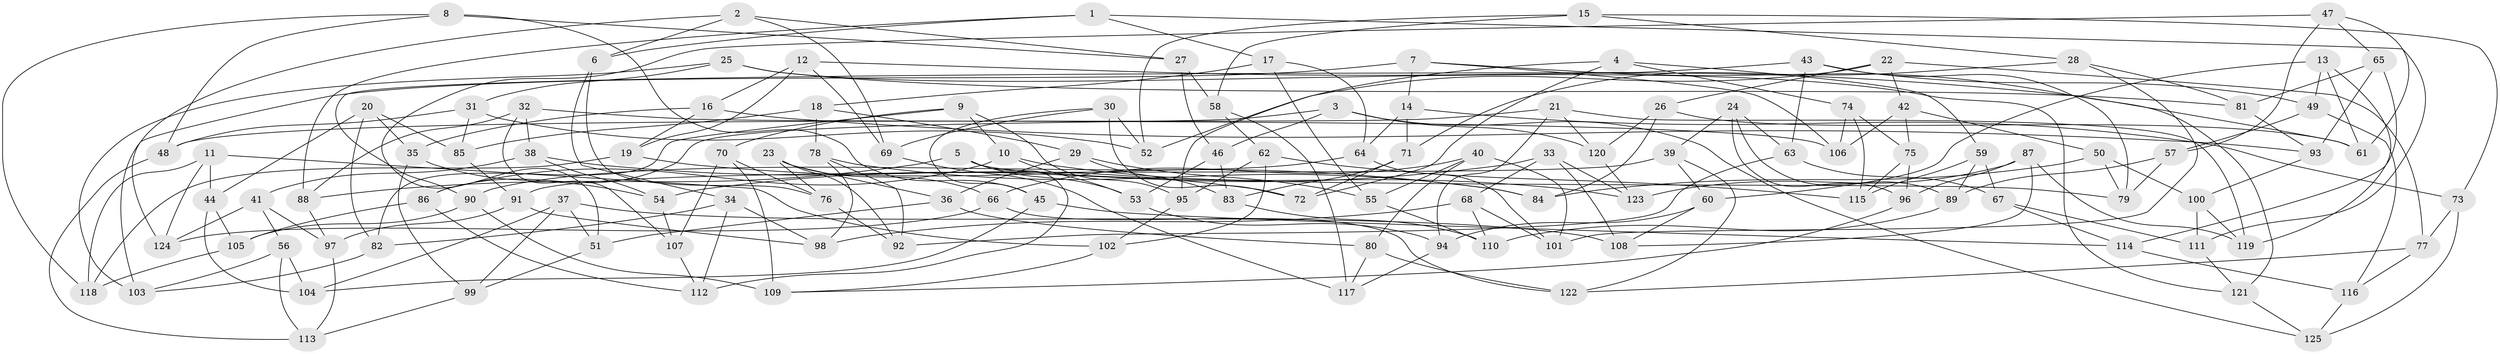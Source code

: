 // Generated by graph-tools (version 1.1) at 2025/03/03/09/25 03:03:04]
// undirected, 125 vertices, 250 edges
graph export_dot {
graph [start="1"]
  node [color=gray90,style=filled];
  1;
  2;
  3;
  4;
  5;
  6;
  7;
  8;
  9;
  10;
  11;
  12;
  13;
  14;
  15;
  16;
  17;
  18;
  19;
  20;
  21;
  22;
  23;
  24;
  25;
  26;
  27;
  28;
  29;
  30;
  31;
  32;
  33;
  34;
  35;
  36;
  37;
  38;
  39;
  40;
  41;
  42;
  43;
  44;
  45;
  46;
  47;
  48;
  49;
  50;
  51;
  52;
  53;
  54;
  55;
  56;
  57;
  58;
  59;
  60;
  61;
  62;
  63;
  64;
  65;
  66;
  67;
  68;
  69;
  70;
  71;
  72;
  73;
  74;
  75;
  76;
  77;
  78;
  79;
  80;
  81;
  82;
  83;
  84;
  85;
  86;
  87;
  88;
  89;
  90;
  91;
  92;
  93;
  94;
  95;
  96;
  97;
  98;
  99;
  100;
  101;
  102;
  103;
  104;
  105;
  106;
  107;
  108;
  109;
  110;
  111;
  112;
  113;
  114;
  115;
  116;
  117;
  118;
  119;
  120;
  121;
  122;
  123;
  124;
  125;
  1 -- 111;
  1 -- 6;
  1 -- 17;
  1 -- 88;
  2 -- 6;
  2 -- 27;
  2 -- 124;
  2 -- 69;
  3 -- 86;
  3 -- 46;
  3 -- 125;
  3 -- 120;
  4 -- 74;
  4 -- 59;
  4 -- 72;
  4 -- 95;
  5 -- 53;
  5 -- 79;
  5 -- 88;
  5 -- 112;
  6 -- 34;
  6 -- 76;
  7 -- 106;
  7 -- 121;
  7 -- 103;
  7 -- 14;
  8 -- 27;
  8 -- 48;
  8 -- 45;
  8 -- 118;
  9 -- 82;
  9 -- 70;
  9 -- 95;
  9 -- 10;
  10 -- 123;
  10 -- 86;
  10 -- 53;
  11 -- 118;
  11 -- 124;
  11 -- 102;
  11 -- 44;
  12 -- 69;
  12 -- 61;
  12 -- 19;
  12 -- 16;
  13 -- 119;
  13 -- 61;
  13 -- 60;
  13 -- 49;
  14 -- 64;
  14 -- 71;
  14 -- 73;
  15 -- 73;
  15 -- 52;
  15 -- 58;
  15 -- 28;
  16 -- 19;
  16 -- 35;
  16 -- 93;
  17 -- 64;
  17 -- 18;
  17 -- 55;
  18 -- 85;
  18 -- 78;
  18 -- 29;
  19 -- 84;
  19 -- 118;
  20 -- 85;
  20 -- 82;
  20 -- 35;
  20 -- 44;
  21 -- 119;
  21 -- 120;
  21 -- 94;
  21 -- 48;
  22 -- 52;
  22 -- 42;
  22 -- 77;
  22 -- 26;
  23 -- 66;
  23 -- 36;
  23 -- 76;
  23 -- 92;
  24 -- 96;
  24 -- 89;
  24 -- 39;
  24 -- 63;
  25 -- 31;
  25 -- 121;
  25 -- 81;
  25 -- 103;
  26 -- 120;
  26 -- 61;
  26 -- 84;
  27 -- 46;
  27 -- 58;
  28 -- 81;
  28 -- 101;
  28 -- 71;
  29 -- 36;
  29 -- 83;
  29 -- 55;
  30 -- 52;
  30 -- 45;
  30 -- 72;
  30 -- 69;
  31 -- 48;
  31 -- 52;
  31 -- 85;
  32 -- 107;
  32 -- 106;
  32 -- 88;
  32 -- 38;
  33 -- 123;
  33 -- 68;
  33 -- 108;
  33 -- 54;
  34 -- 98;
  34 -- 112;
  34 -- 82;
  35 -- 54;
  35 -- 99;
  36 -- 80;
  36 -- 51;
  37 -- 104;
  37 -- 108;
  37 -- 99;
  37 -- 51;
  38 -- 41;
  38 -- 54;
  38 -- 72;
  39 -- 122;
  39 -- 60;
  39 -- 91;
  40 -- 55;
  40 -- 66;
  40 -- 80;
  40 -- 101;
  41 -- 124;
  41 -- 56;
  41 -- 97;
  42 -- 50;
  42 -- 106;
  42 -- 75;
  43 -- 79;
  43 -- 63;
  43 -- 90;
  43 -- 49;
  44 -- 105;
  44 -- 104;
  45 -- 104;
  45 -- 114;
  46 -- 53;
  46 -- 83;
  47 -- 61;
  47 -- 65;
  47 -- 57;
  47 -- 51;
  48 -- 113;
  49 -- 57;
  49 -- 116;
  50 -- 100;
  50 -- 79;
  50 -- 84;
  51 -- 99;
  53 -- 94;
  54 -- 107;
  55 -- 110;
  56 -- 104;
  56 -- 113;
  56 -- 103;
  57 -- 79;
  57 -- 89;
  58 -- 117;
  58 -- 62;
  59 -- 67;
  59 -- 89;
  59 -- 115;
  60 -- 94;
  60 -- 108;
  62 -- 102;
  62 -- 95;
  62 -- 115;
  63 -- 67;
  63 -- 92;
  64 -- 101;
  64 -- 90;
  65 -- 114;
  65 -- 93;
  65 -- 81;
  66 -- 124;
  66 -- 122;
  67 -- 114;
  67 -- 111;
  68 -- 110;
  68 -- 98;
  68 -- 101;
  69 -- 117;
  70 -- 107;
  70 -- 109;
  70 -- 76;
  71 -- 83;
  71 -- 72;
  73 -- 125;
  73 -- 77;
  74 -- 75;
  74 -- 115;
  74 -- 106;
  75 -- 115;
  75 -- 96;
  76 -- 92;
  77 -- 116;
  77 -- 122;
  78 -- 84;
  78 -- 92;
  78 -- 98;
  80 -- 122;
  80 -- 117;
  81 -- 93;
  82 -- 103;
  83 -- 110;
  85 -- 91;
  86 -- 105;
  86 -- 112;
  87 -- 119;
  87 -- 123;
  87 -- 108;
  87 -- 96;
  88 -- 97;
  89 -- 110;
  90 -- 109;
  90 -- 105;
  91 -- 98;
  91 -- 97;
  93 -- 100;
  94 -- 117;
  95 -- 102;
  96 -- 109;
  97 -- 113;
  99 -- 113;
  100 -- 111;
  100 -- 119;
  102 -- 109;
  105 -- 118;
  107 -- 112;
  111 -- 121;
  114 -- 116;
  116 -- 125;
  120 -- 123;
  121 -- 125;
}
